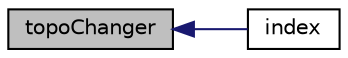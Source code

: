 digraph "topoChanger"
{
  bgcolor="transparent";
  edge [fontname="Helvetica",fontsize="10",labelfontname="Helvetica",labelfontsize="10"];
  node [fontname="Helvetica",fontsize="10",shape=record];
  rankdir="LR";
  Node1 [label="topoChanger",height=0.2,width=0.4,color="black", fillcolor="grey75", style="filled", fontcolor="black"];
  Node1 -> Node2 [dir="back",color="midnightblue",fontsize="10",style="solid",fontname="Helvetica"];
  Node2 [label="index",height=0.2,width=0.4,color="black",URL="$a01926.html#a7d1e8acadb27bd2b4e61457d47b71b6f",tooltip="Return the index of this modifier. "];
}

